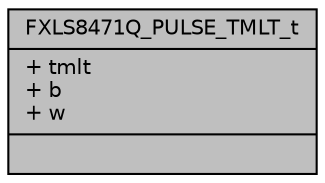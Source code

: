 digraph "FXLS8471Q_PULSE_TMLT_t"
{
  edge [fontname="Helvetica",fontsize="10",labelfontname="Helvetica",labelfontsize="10"];
  node [fontname="Helvetica",fontsize="10",shape=record];
  Node1 [label="{FXLS8471Q_PULSE_TMLT_t\n|+ tmlt\l+ b\l+ w\l|}",height=0.2,width=0.4,color="black", fillcolor="grey75", style="filled", fontcolor="black"];
}
